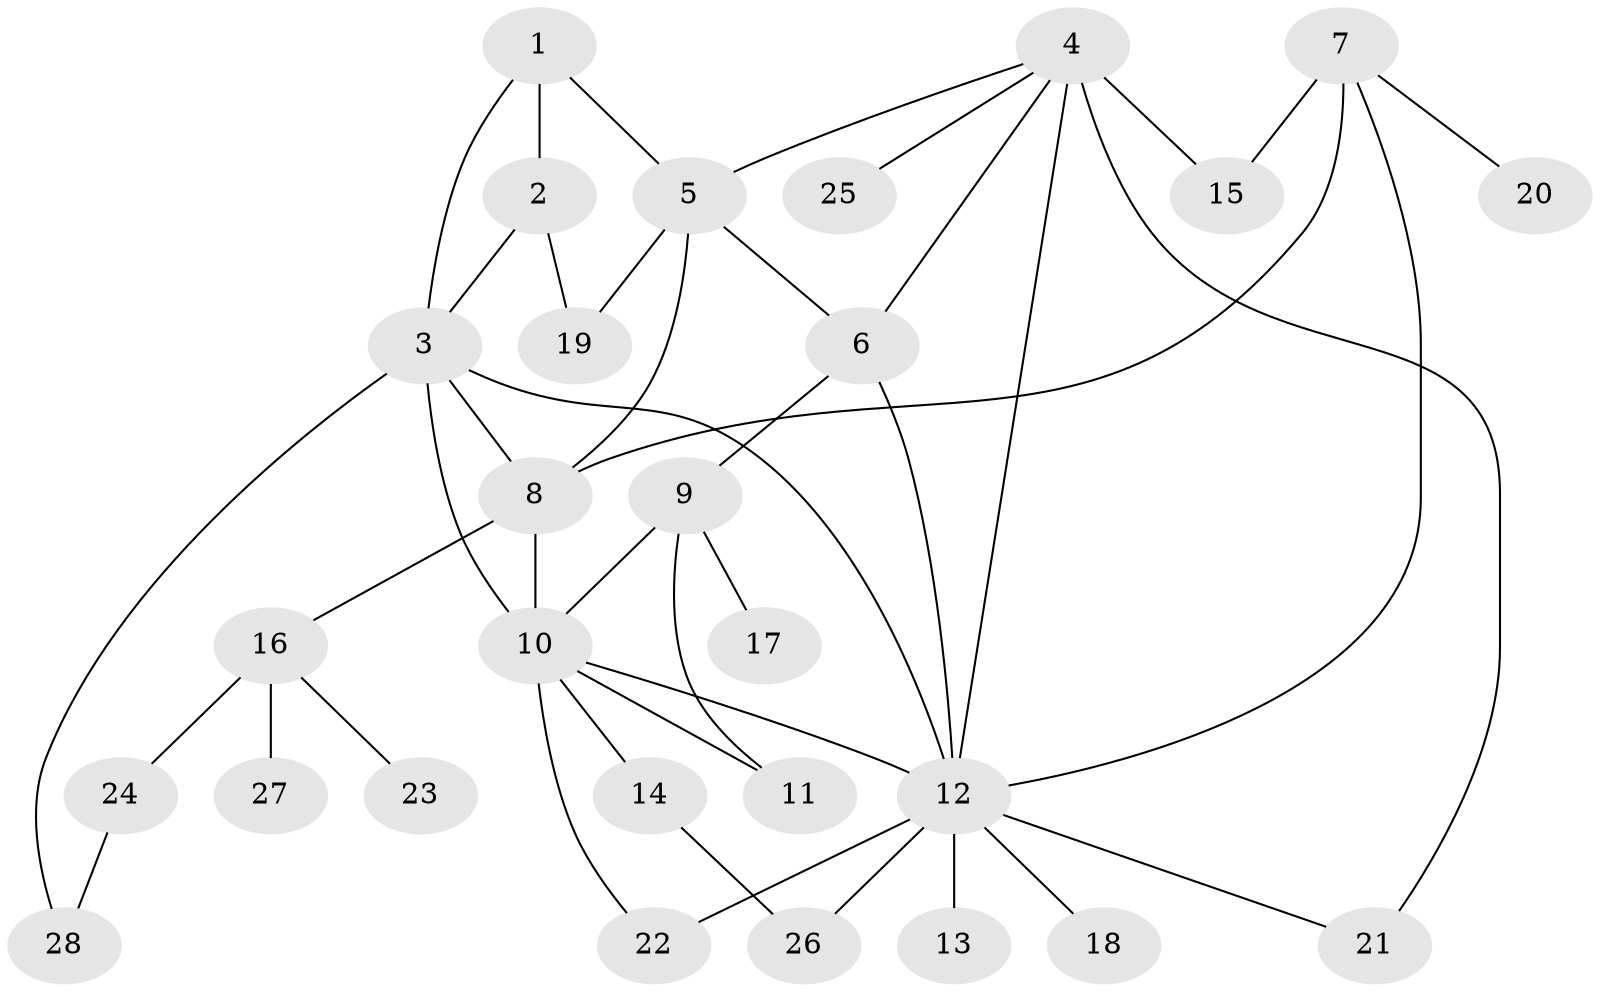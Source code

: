 // original degree distribution, {5: 0.029411764705882353, 6: 0.04411764705882353, 8: 0.029411764705882353, 9: 0.014705882352941176, 4: 0.07352941176470588, 2: 0.22058823529411764, 7: 0.029411764705882353, 10: 0.014705882352941176, 1: 0.4852941176470588, 3: 0.058823529411764705}
// Generated by graph-tools (version 1.1) at 2025/52/03/04/25 22:52:32]
// undirected, 28 vertices, 43 edges
graph export_dot {
  node [color=gray90,style=filled];
  1;
  2;
  3;
  4;
  5;
  6;
  7;
  8;
  9;
  10;
  11;
  12;
  13;
  14;
  15;
  16;
  17;
  18;
  19;
  20;
  21;
  22;
  23;
  24;
  25;
  26;
  27;
  28;
  1 -- 2 [weight=1.0];
  1 -- 3 [weight=1.0];
  1 -- 5 [weight=1.0];
  2 -- 3 [weight=1.0];
  2 -- 19 [weight=3.0];
  3 -- 8 [weight=2.0];
  3 -- 10 [weight=1.0];
  3 -- 12 [weight=1.0];
  3 -- 28 [weight=1.0];
  4 -- 5 [weight=1.0];
  4 -- 6 [weight=1.0];
  4 -- 12 [weight=1.0];
  4 -- 15 [weight=3.0];
  4 -- 21 [weight=1.0];
  4 -- 25 [weight=1.0];
  5 -- 6 [weight=1.0];
  5 -- 8 [weight=1.0];
  5 -- 19 [weight=1.0];
  6 -- 9 [weight=1.0];
  6 -- 12 [weight=1.0];
  7 -- 8 [weight=2.0];
  7 -- 12 [weight=1.0];
  7 -- 15 [weight=1.0];
  7 -- 20 [weight=1.0];
  8 -- 10 [weight=1.0];
  8 -- 16 [weight=1.0];
  9 -- 10 [weight=1.0];
  9 -- 11 [weight=2.0];
  9 -- 17 [weight=1.0];
  10 -- 11 [weight=1.0];
  10 -- 12 [weight=1.0];
  10 -- 14 [weight=1.0];
  10 -- 22 [weight=1.0];
  12 -- 13 [weight=2.0];
  12 -- 18 [weight=1.0];
  12 -- 21 [weight=1.0];
  12 -- 22 [weight=2.0];
  12 -- 26 [weight=2.0];
  14 -- 26 [weight=1.0];
  16 -- 23 [weight=1.0];
  16 -- 24 [weight=2.0];
  16 -- 27 [weight=1.0];
  24 -- 28 [weight=1.0];
}
